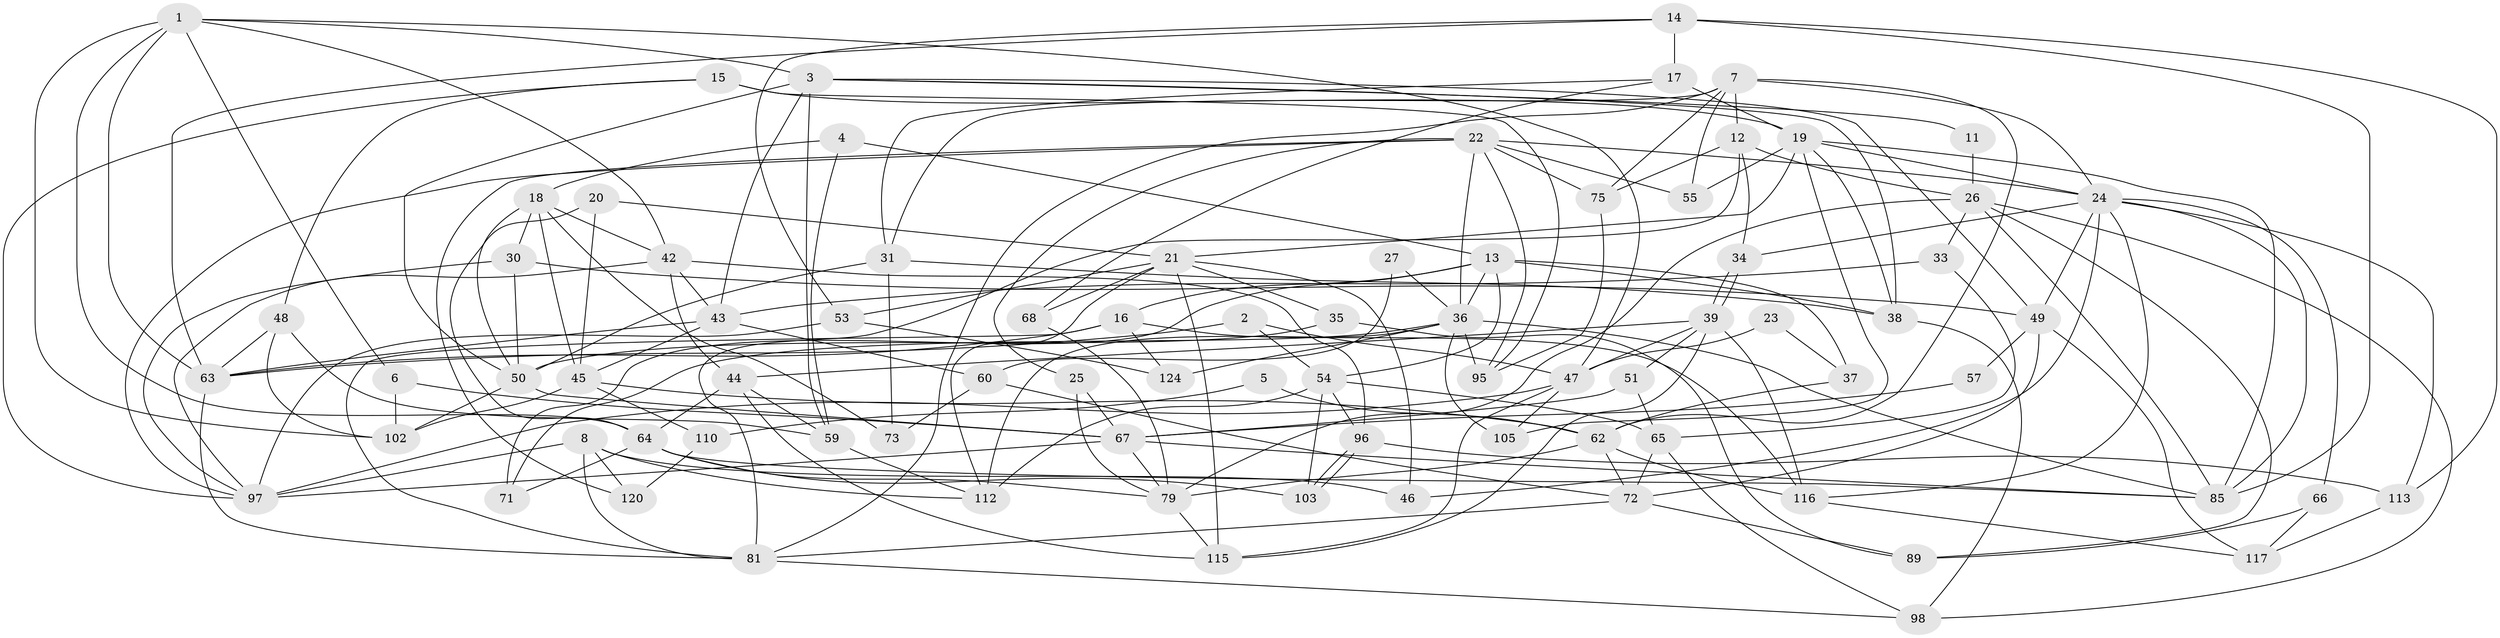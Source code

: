 // Generated by graph-tools (version 1.1) at 2025/24/03/03/25 07:24:01]
// undirected, 80 vertices, 196 edges
graph export_dot {
graph [start="1"]
  node [color=gray90,style=filled];
  1 [super="+28"];
  2;
  3 [super="+32"];
  4;
  5;
  6 [super="+94"];
  7 [super="+9"];
  8 [super="+10"];
  11;
  12 [super="+61"];
  13 [super="+90"];
  14 [super="+74"];
  15 [super="+29"];
  16 [super="+93"];
  17 [super="+91"];
  18 [super="+40"];
  19 [super="+86"];
  20;
  21 [super="+41"];
  22 [super="+118"];
  23;
  24 [super="+83"];
  25;
  26 [super="+58"];
  27;
  30;
  31;
  33;
  34;
  35;
  36 [super="+52"];
  37;
  38 [super="+88"];
  39 [super="+87"];
  42 [super="+121"];
  43 [super="+104"];
  44 [super="+70"];
  45 [super="+119"];
  46 [super="+77"];
  47 [super="+82"];
  48 [super="+69"];
  49 [super="+56"];
  50 [super="+123"];
  51;
  53 [super="+108"];
  54 [super="+111"];
  55;
  57;
  59 [super="+84"];
  60 [super="+80"];
  62 [super="+78"];
  63 [super="+101"];
  64 [super="+100"];
  65 [super="+106"];
  66;
  67 [super="+76"];
  68;
  71 [super="+109"];
  72;
  73;
  75;
  79 [super="+114"];
  81 [super="+107"];
  85 [super="+92"];
  89;
  95;
  96;
  97 [super="+99"];
  98;
  102;
  103;
  105;
  110;
  112;
  113;
  115 [super="+122"];
  116;
  117;
  120;
  124;
  1 -- 63 [weight=2];
  1 -- 102;
  1 -- 64;
  1 -- 3;
  1 -- 6;
  1 -- 42;
  1 -- 47;
  2 -- 47;
  2 -- 54;
  2 -- 63;
  3 -- 11;
  3 -- 43;
  3 -- 49;
  3 -- 50;
  3 -- 38;
  3 -- 59;
  4 -- 13;
  4 -- 18;
  4 -- 59;
  5 -- 110;
  5 -- 62;
  6 -- 102;
  6 -- 67;
  7 -- 81;
  7 -- 75;
  7 -- 12;
  7 -- 24;
  7 -- 55;
  7 -- 62;
  7 -- 31;
  8 -- 97;
  8 -- 112;
  8 -- 120;
  8 -- 81;
  8 -- 46;
  11 -- 26;
  12 -- 34;
  12 -- 81;
  12 -- 26;
  12 -- 75;
  13 -- 54;
  13 -- 16;
  13 -- 37;
  13 -- 71;
  13 -- 36;
  13 -- 38;
  14 -- 17;
  14 -- 63;
  14 -- 113;
  14 -- 85;
  14 -- 53;
  15 -- 19 [weight=2];
  15 -- 48;
  15 -- 95;
  15 -- 97;
  16 -- 116;
  16 -- 81;
  16 -- 124;
  16 -- 63;
  17 -- 68;
  17 -- 31;
  17 -- 19;
  18 -- 45;
  18 -- 50;
  18 -- 73;
  18 -- 42;
  18 -- 30;
  19 -- 55;
  19 -- 38;
  19 -- 85;
  19 -- 21;
  19 -- 105;
  19 -- 24;
  20 -- 64;
  20 -- 45;
  20 -- 21;
  21 -- 112;
  21 -- 35;
  21 -- 68;
  21 -- 115;
  21 -- 46;
  21 -- 53;
  22 -- 97;
  22 -- 25;
  22 -- 55;
  22 -- 95;
  22 -- 120;
  22 -- 75;
  22 -- 36;
  22 -- 24;
  23 -- 47;
  23 -- 37;
  24 -- 46;
  24 -- 66;
  24 -- 49;
  24 -- 34;
  24 -- 113;
  24 -- 116;
  24 -- 85;
  25 -- 67;
  25 -- 79;
  26 -- 89;
  26 -- 33;
  26 -- 98;
  26 -- 85;
  26 -- 79;
  27 -- 60;
  27 -- 36;
  30 -- 97;
  30 -- 50;
  30 -- 49;
  31 -- 50;
  31 -- 73;
  31 -- 38;
  33 -- 43;
  33 -- 65;
  34 -- 39;
  34 -- 39;
  35 -- 89;
  35 -- 50;
  36 -- 71;
  36 -- 112;
  36 -- 85;
  36 -- 105;
  36 -- 124;
  36 -- 95;
  37 -- 62;
  38 -- 98;
  39 -- 51;
  39 -- 115;
  39 -- 47;
  39 -- 116;
  39 -- 44;
  42 -- 96;
  42 -- 43;
  42 -- 97;
  42 -- 44;
  43 -- 63;
  43 -- 60;
  43 -- 45;
  44 -- 115;
  44 -- 64;
  44 -- 59;
  45 -- 110;
  45 -- 102;
  45 -- 62 [weight=2];
  47 -- 115;
  47 -- 105;
  47 -- 97;
  48 -- 59;
  48 -- 102;
  48 -- 63;
  49 -- 117;
  49 -- 72;
  49 -- 57;
  50 -- 102;
  50 -- 67;
  51 -- 67;
  51 -- 65;
  53 -- 124 [weight=2];
  53 -- 97;
  54 -- 65;
  54 -- 96;
  54 -- 112;
  54 -- 103;
  57 -- 67;
  59 -- 112;
  60 -- 72;
  60 -- 73;
  62 -- 116;
  62 -- 72;
  62 -- 79;
  63 -- 81;
  64 -- 103;
  64 -- 71;
  64 -- 85;
  64 -- 79;
  65 -- 98;
  65 -- 72;
  66 -- 89;
  66 -- 117;
  67 -- 97;
  67 -- 85;
  67 -- 79;
  68 -- 79;
  72 -- 81;
  72 -- 89;
  75 -- 95;
  79 -- 115;
  81 -- 98;
  96 -- 103;
  96 -- 103;
  96 -- 113;
  110 -- 120;
  113 -- 117;
  116 -- 117;
}
